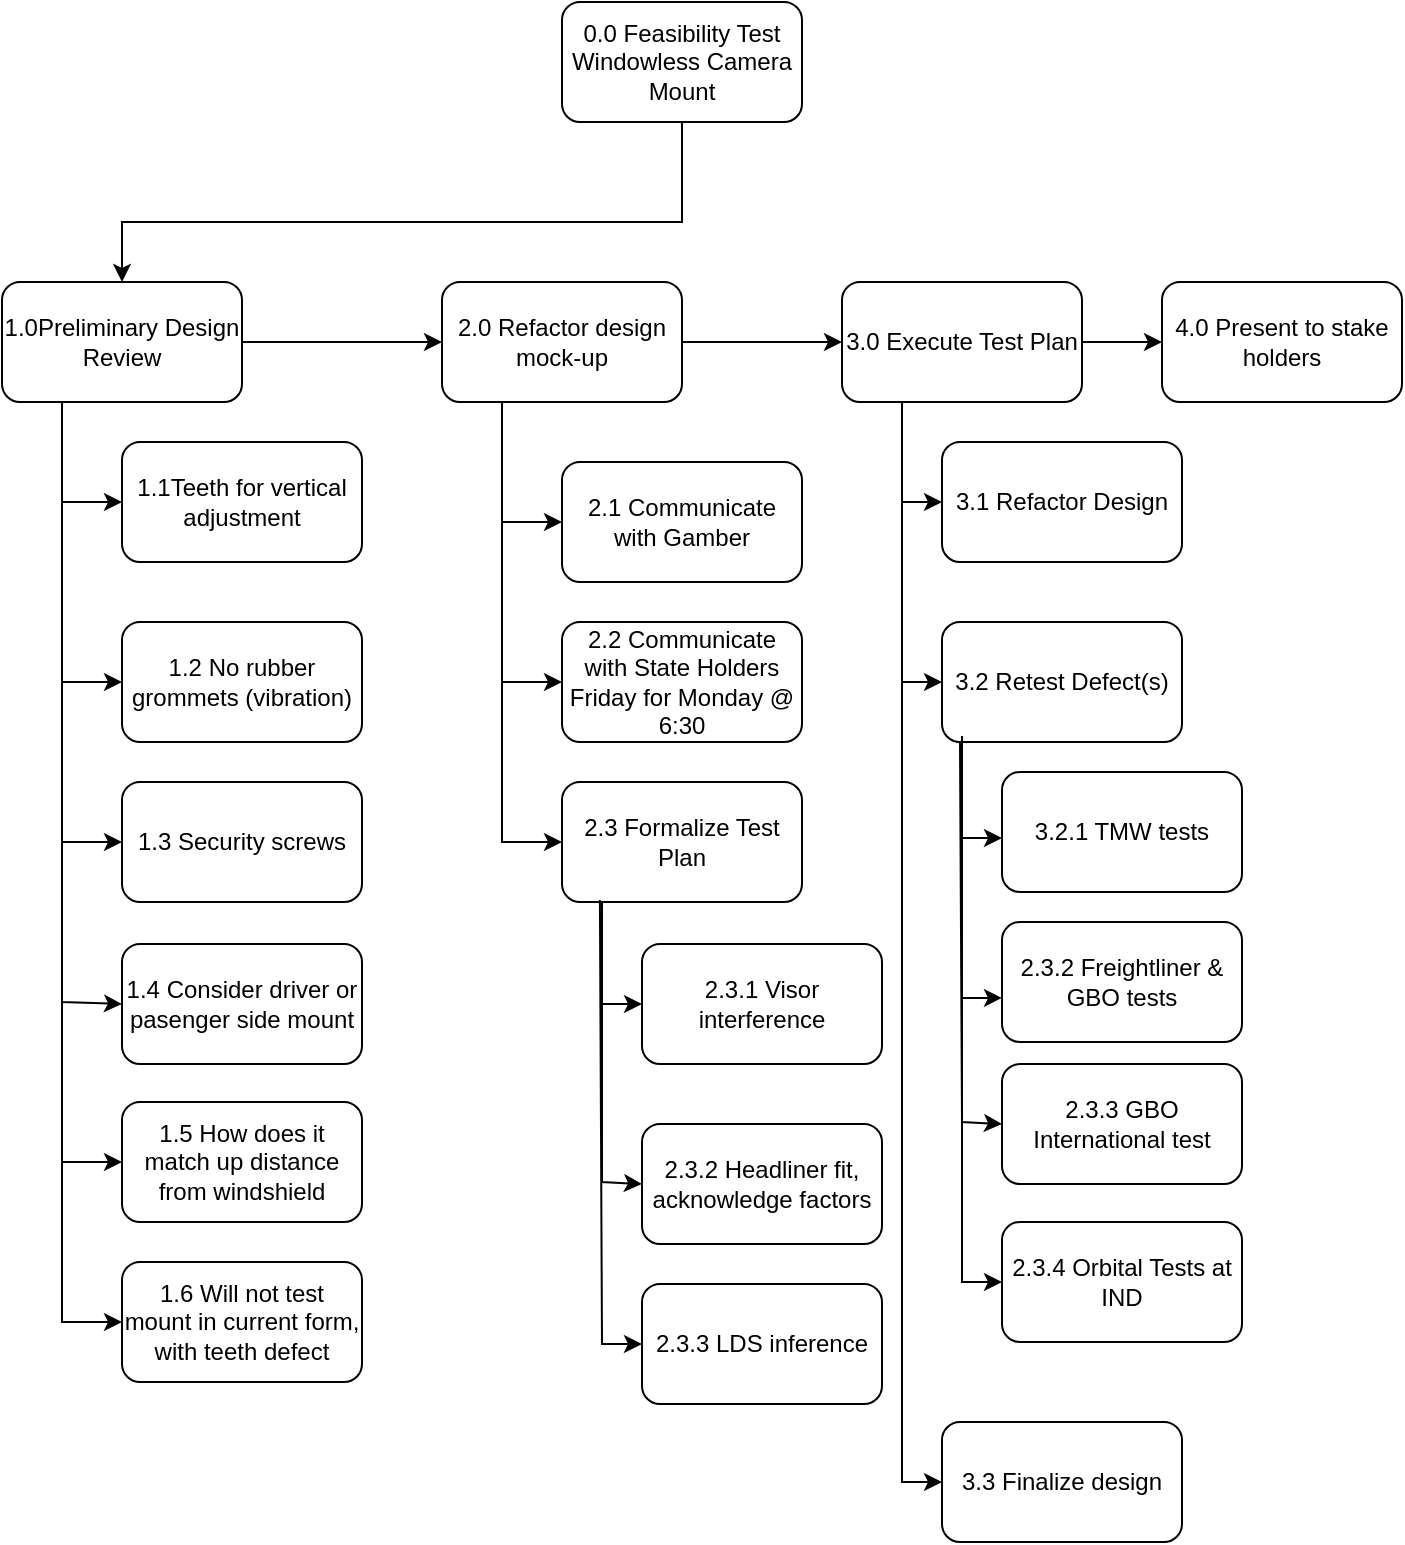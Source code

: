 <mxfile version="21.2.1" type="github">
  <diagram id="sLS-73hQYP4_PXArHwRC" name="Page-1">
    <mxGraphModel dx="1434" dy="731" grid="1" gridSize="10" guides="1" tooltips="1" connect="1" arrows="1" fold="1" page="1" pageScale="1" pageWidth="850" pageHeight="1100" math="0" shadow="0">
      <root>
        <mxCell id="0" />
        <mxCell id="1" parent="0" />
        <mxCell id="aQyrfLhu9ppQ08sMnFnw-1" value="0.0 Feasibility Test Windowless Camera Mount" style="rounded=1;whiteSpace=wrap;html=1;" parent="1" vertex="1">
          <mxGeometry x="380" y="90" width="120" height="60" as="geometry" />
        </mxCell>
        <mxCell id="aQyrfLhu9ppQ08sMnFnw-2" value="1.0Preliminary Design Review" style="rounded=1;whiteSpace=wrap;html=1;" parent="1" vertex="1">
          <mxGeometry x="100" y="230" width="120" height="60" as="geometry" />
        </mxCell>
        <mxCell id="aQyrfLhu9ppQ08sMnFnw-3" value="2.3 Formalize Test Plan" style="rounded=1;whiteSpace=wrap;html=1;" parent="1" vertex="1">
          <mxGeometry x="380" y="480" width="120" height="60" as="geometry" />
        </mxCell>
        <mxCell id="aQyrfLhu9ppQ08sMnFnw-4" value="3.0 Execute Test Plan" style="rounded=1;whiteSpace=wrap;html=1;" parent="1" vertex="1">
          <mxGeometry x="520" y="230" width="120" height="60" as="geometry" />
        </mxCell>
        <mxCell id="aQyrfLhu9ppQ08sMnFnw-5" value="2.0 Refactor design mock-up" style="rounded=1;whiteSpace=wrap;html=1;" parent="1" vertex="1">
          <mxGeometry x="320" y="230" width="120" height="60" as="geometry" />
        </mxCell>
        <mxCell id="aQyrfLhu9ppQ08sMnFnw-6" value="2.1 Communicate with Gamber" style="rounded=1;whiteSpace=wrap;html=1;" parent="1" vertex="1">
          <mxGeometry x="380" y="320" width="120" height="60" as="geometry" />
        </mxCell>
        <mxCell id="aQyrfLhu9ppQ08sMnFnw-7" value="" style="endArrow=classic;html=1;rounded=0;exitX=1;exitY=0.5;exitDx=0;exitDy=0;entryX=0;entryY=0.5;entryDx=0;entryDy=0;" parent="1" source="aQyrfLhu9ppQ08sMnFnw-2" target="aQyrfLhu9ppQ08sMnFnw-5" edge="1">
          <mxGeometry width="50" height="50" relative="1" as="geometry">
            <mxPoint x="400" y="380" as="sourcePoint" />
            <mxPoint x="450" y="330" as="targetPoint" />
          </mxGeometry>
        </mxCell>
        <mxCell id="aQyrfLhu9ppQ08sMnFnw-8" value="2.2 Communicate with State Holders Friday for Monday @ 6:30" style="rounded=1;whiteSpace=wrap;html=1;" parent="1" vertex="1">
          <mxGeometry x="380" y="400" width="120" height="60" as="geometry" />
        </mxCell>
        <mxCell id="aQyrfLhu9ppQ08sMnFnw-9" value="3.1 Refactor Design" style="rounded=1;whiteSpace=wrap;html=1;" parent="1" vertex="1">
          <mxGeometry x="570" y="310" width="120" height="60" as="geometry" />
        </mxCell>
        <mxCell id="aQyrfLhu9ppQ08sMnFnw-10" value="3.2 Retest Defect(s)" style="rounded=1;whiteSpace=wrap;html=1;" parent="1" vertex="1">
          <mxGeometry x="570" y="400" width="120" height="60" as="geometry" />
        </mxCell>
        <mxCell id="aQyrfLhu9ppQ08sMnFnw-11" value="4.0 Present to stake holders" style="rounded=1;whiteSpace=wrap;html=1;" parent="1" vertex="1">
          <mxGeometry x="680" y="230" width="120" height="60" as="geometry" />
        </mxCell>
        <mxCell id="aQyrfLhu9ppQ08sMnFnw-12" value="3.3 Finalize design" style="rounded=1;whiteSpace=wrap;html=1;" parent="1" vertex="1">
          <mxGeometry x="570" y="800" width="120" height="60" as="geometry" />
        </mxCell>
        <mxCell id="aQyrfLhu9ppQ08sMnFnw-13" value="1.1Teeth for vertical adjustment" style="rounded=1;whiteSpace=wrap;html=1;" parent="1" vertex="1">
          <mxGeometry x="160" y="310" width="120" height="60" as="geometry" />
        </mxCell>
        <mxCell id="aQyrfLhu9ppQ08sMnFnw-14" value="1.2 No rubber grommets (vibration)" style="rounded=1;whiteSpace=wrap;html=1;" parent="1" vertex="1">
          <mxGeometry x="160" y="400" width="120" height="60" as="geometry" />
        </mxCell>
        <mxCell id="aQyrfLhu9ppQ08sMnFnw-15" value="1.3 Security screws" style="rounded=1;whiteSpace=wrap;html=1;" parent="1" vertex="1">
          <mxGeometry x="160" y="480" width="120" height="60" as="geometry" />
        </mxCell>
        <mxCell id="aQyrfLhu9ppQ08sMnFnw-16" value="2.3.1 Visor interference" style="rounded=1;whiteSpace=wrap;html=1;" parent="1" vertex="1">
          <mxGeometry x="420" y="561.02" width="120" height="60" as="geometry" />
        </mxCell>
        <mxCell id="aQyrfLhu9ppQ08sMnFnw-17" value="2.3.2 Headliner fit, acknowledge factors" style="rounded=1;whiteSpace=wrap;html=1;" parent="1" vertex="1">
          <mxGeometry x="420" y="651.02" width="120" height="60" as="geometry" />
        </mxCell>
        <mxCell id="aQyrfLhu9ppQ08sMnFnw-18" value="2.3.3 LDS inference" style="rounded=1;whiteSpace=wrap;html=1;" parent="1" vertex="1">
          <mxGeometry x="420" y="731.02" width="120" height="60" as="geometry" />
        </mxCell>
        <mxCell id="aQyrfLhu9ppQ08sMnFnw-19" value="" style="endArrow=classic;html=1;rounded=0;exitX=0.25;exitY=1;exitDx=0;exitDy=0;entryX=0;entryY=0.5;entryDx=0;entryDy=0;" parent="1" source="aQyrfLhu9ppQ08sMnFnw-2" target="aQyrfLhu9ppQ08sMnFnw-13" edge="1">
          <mxGeometry width="50" height="50" relative="1" as="geometry">
            <mxPoint x="400" y="250" as="sourcePoint" />
            <mxPoint x="450" y="200" as="targetPoint" />
            <Array as="points">
              <mxPoint x="130" y="340" />
            </Array>
          </mxGeometry>
        </mxCell>
        <mxCell id="aQyrfLhu9ppQ08sMnFnw-20" value="" style="endArrow=classic;html=1;rounded=0;exitX=0.25;exitY=1;exitDx=0;exitDy=0;entryX=0;entryY=0.5;entryDx=0;entryDy=0;" parent="1" source="aQyrfLhu9ppQ08sMnFnw-2" target="aQyrfLhu9ppQ08sMnFnw-14" edge="1">
          <mxGeometry width="50" height="50" relative="1" as="geometry">
            <mxPoint x="400" y="250" as="sourcePoint" />
            <mxPoint x="450" y="200" as="targetPoint" />
            <Array as="points">
              <mxPoint x="130" y="430" />
            </Array>
          </mxGeometry>
        </mxCell>
        <mxCell id="aQyrfLhu9ppQ08sMnFnw-21" value="" style="endArrow=classic;html=1;rounded=0;exitX=0.25;exitY=1;exitDx=0;exitDy=0;entryX=0;entryY=0.5;entryDx=0;entryDy=0;" parent="1" source="aQyrfLhu9ppQ08sMnFnw-2" target="aQyrfLhu9ppQ08sMnFnw-15" edge="1">
          <mxGeometry width="50" height="50" relative="1" as="geometry">
            <mxPoint x="400" y="250" as="sourcePoint" />
            <mxPoint x="150" y="510" as="targetPoint" />
            <Array as="points">
              <mxPoint x="130" y="510" />
            </Array>
          </mxGeometry>
        </mxCell>
        <mxCell id="aQyrfLhu9ppQ08sMnFnw-23" value="" style="endArrow=classic;html=1;rounded=0;exitX=0.25;exitY=1;exitDx=0;exitDy=0;entryX=0;entryY=0.5;entryDx=0;entryDy=0;" parent="1" source="aQyrfLhu9ppQ08sMnFnw-5" target="aQyrfLhu9ppQ08sMnFnw-6" edge="1">
          <mxGeometry width="50" height="50" relative="1" as="geometry">
            <mxPoint x="400" y="540" as="sourcePoint" />
            <mxPoint x="450" y="490" as="targetPoint" />
            <Array as="points">
              <mxPoint x="350" y="350" />
            </Array>
          </mxGeometry>
        </mxCell>
        <mxCell id="aQyrfLhu9ppQ08sMnFnw-24" value="" style="endArrow=classic;html=1;rounded=0;exitX=0.25;exitY=1;exitDx=0;exitDy=0;entryX=0;entryY=0.5;entryDx=0;entryDy=0;" parent="1" source="aQyrfLhu9ppQ08sMnFnw-5" target="aQyrfLhu9ppQ08sMnFnw-8" edge="1">
          <mxGeometry width="50" height="50" relative="1" as="geometry">
            <mxPoint x="400" y="540" as="sourcePoint" />
            <mxPoint x="450" y="490" as="targetPoint" />
            <Array as="points">
              <mxPoint x="350" y="430" />
            </Array>
          </mxGeometry>
        </mxCell>
        <mxCell id="aQyrfLhu9ppQ08sMnFnw-25" value="" style="endArrow=classic;html=1;rounded=0;exitX=0.25;exitY=1;exitDx=0;exitDy=0;entryX=0;entryY=0.5;entryDx=0;entryDy=0;" parent="1" source="aQyrfLhu9ppQ08sMnFnw-5" target="aQyrfLhu9ppQ08sMnFnw-3" edge="1">
          <mxGeometry width="50" height="50" relative="1" as="geometry">
            <mxPoint x="400" y="540" as="sourcePoint" />
            <mxPoint x="450" y="490" as="targetPoint" />
            <Array as="points">
              <mxPoint x="350" y="510" />
            </Array>
          </mxGeometry>
        </mxCell>
        <mxCell id="aQyrfLhu9ppQ08sMnFnw-26" value="" style="endArrow=classic;html=1;rounded=0;entryX=0;entryY=0.5;entryDx=0;entryDy=0;" parent="1" target="aQyrfLhu9ppQ08sMnFnw-16" edge="1">
          <mxGeometry width="50" height="50" relative="1" as="geometry">
            <mxPoint x="400" y="540" as="sourcePoint" />
            <mxPoint x="450" y="790" as="targetPoint" />
            <Array as="points">
              <mxPoint x="400" y="591" />
            </Array>
          </mxGeometry>
        </mxCell>
        <mxCell id="aQyrfLhu9ppQ08sMnFnw-27" value="" style="endArrow=classic;html=1;rounded=0;entryX=0;entryY=0.5;entryDx=0;entryDy=0;" parent="1" target="aQyrfLhu9ppQ08sMnFnw-17" edge="1">
          <mxGeometry width="50" height="50" relative="1" as="geometry">
            <mxPoint x="400" y="540" as="sourcePoint" />
            <mxPoint x="450" y="790" as="targetPoint" />
            <Array as="points">
              <mxPoint x="400" y="680" />
            </Array>
          </mxGeometry>
        </mxCell>
        <mxCell id="aQyrfLhu9ppQ08sMnFnw-28" value="" style="endArrow=classic;html=1;rounded=0;entryX=0;entryY=0.5;entryDx=0;entryDy=0;exitX=0.158;exitY=0.983;exitDx=0;exitDy=0;exitPerimeter=0;" parent="1" source="aQyrfLhu9ppQ08sMnFnw-3" target="aQyrfLhu9ppQ08sMnFnw-18" edge="1">
          <mxGeometry width="50" height="50" relative="1" as="geometry">
            <mxPoint x="370" y="550" as="sourcePoint" />
            <mxPoint x="450" y="521.02" as="targetPoint" />
            <Array as="points">
              <mxPoint x="400" y="761" />
            </Array>
          </mxGeometry>
        </mxCell>
        <mxCell id="aQyrfLhu9ppQ08sMnFnw-30" value="" style="endArrow=classic;html=1;rounded=0;exitX=0.25;exitY=1;exitDx=0;exitDy=0;entryX=0;entryY=0.5;entryDx=0;entryDy=0;" parent="1" source="aQyrfLhu9ppQ08sMnFnw-4" target="aQyrfLhu9ppQ08sMnFnw-9" edge="1">
          <mxGeometry width="50" height="50" relative="1" as="geometry">
            <mxPoint x="400" y="840" as="sourcePoint" />
            <mxPoint x="450" y="790" as="targetPoint" />
            <Array as="points">
              <mxPoint x="550" y="340" />
            </Array>
          </mxGeometry>
        </mxCell>
        <mxCell id="aQyrfLhu9ppQ08sMnFnw-31" value="" style="endArrow=classic;html=1;rounded=0;exitX=0.25;exitY=1;exitDx=0;exitDy=0;entryX=0;entryY=0.5;entryDx=0;entryDy=0;" parent="1" source="aQyrfLhu9ppQ08sMnFnw-4" target="aQyrfLhu9ppQ08sMnFnw-10" edge="1">
          <mxGeometry width="50" height="50" relative="1" as="geometry">
            <mxPoint x="400" y="840" as="sourcePoint" />
            <mxPoint x="450" y="790" as="targetPoint" />
            <Array as="points">
              <mxPoint x="550" y="430" />
            </Array>
          </mxGeometry>
        </mxCell>
        <mxCell id="aQyrfLhu9ppQ08sMnFnw-35" value="" style="endArrow=classic;html=1;rounded=0;exitX=0.25;exitY=1;exitDx=0;exitDy=0;entryX=0;entryY=0.5;entryDx=0;entryDy=0;" parent="1" source="aQyrfLhu9ppQ08sMnFnw-4" target="aQyrfLhu9ppQ08sMnFnw-12" edge="1">
          <mxGeometry width="50" height="50" relative="1" as="geometry">
            <mxPoint x="560" y="300" as="sourcePoint" />
            <mxPoint x="580" y="440" as="targetPoint" />
            <Array as="points">
              <mxPoint x="550" y="830" />
            </Array>
          </mxGeometry>
        </mxCell>
        <mxCell id="aQyrfLhu9ppQ08sMnFnw-36" value="" style="endArrow=classic;html=1;rounded=0;exitX=1;exitY=0.5;exitDx=0;exitDy=0;entryX=0;entryY=0.5;entryDx=0;entryDy=0;" parent="1" source="aQyrfLhu9ppQ08sMnFnw-4" target="aQyrfLhu9ppQ08sMnFnw-11" edge="1">
          <mxGeometry width="50" height="50" relative="1" as="geometry">
            <mxPoint x="400" y="390" as="sourcePoint" />
            <mxPoint x="450" y="340" as="targetPoint" />
          </mxGeometry>
        </mxCell>
        <mxCell id="aQyrfLhu9ppQ08sMnFnw-37" value="" style="endArrow=classic;html=1;rounded=0;exitX=1;exitY=0.5;exitDx=0;exitDy=0;entryX=0;entryY=0.5;entryDx=0;entryDy=0;" parent="1" source="aQyrfLhu9ppQ08sMnFnw-5" target="aQyrfLhu9ppQ08sMnFnw-4" edge="1">
          <mxGeometry width="50" height="50" relative="1" as="geometry">
            <mxPoint x="400" y="590" as="sourcePoint" />
            <mxPoint x="450" y="540" as="targetPoint" />
          </mxGeometry>
        </mxCell>
        <mxCell id="aQyrfLhu9ppQ08sMnFnw-40" value="1.4 Consider driver or pasenger side mount" style="rounded=1;whiteSpace=wrap;html=1;" parent="1" vertex="1">
          <mxGeometry x="160" y="561" width="120" height="60" as="geometry" />
        </mxCell>
        <mxCell id="aQyrfLhu9ppQ08sMnFnw-41" value="1.5 How does it match up distance from windshield" style="rounded=1;whiteSpace=wrap;html=1;" parent="1" vertex="1">
          <mxGeometry x="160" y="640" width="120" height="60" as="geometry" />
        </mxCell>
        <mxCell id="aQyrfLhu9ppQ08sMnFnw-42" value="1.6 Will not test mount in current form, with teeth defect" style="rounded=1;whiteSpace=wrap;html=1;" parent="1" vertex="1">
          <mxGeometry x="160" y="720" width="120" height="60" as="geometry" />
        </mxCell>
        <mxCell id="aQyrfLhu9ppQ08sMnFnw-43" value="" style="endArrow=classic;html=1;rounded=0;exitX=0.25;exitY=1;exitDx=0;exitDy=0;entryX=0;entryY=0.5;entryDx=0;entryDy=0;" parent="1" source="aQyrfLhu9ppQ08sMnFnw-2" target="aQyrfLhu9ppQ08sMnFnw-40" edge="1">
          <mxGeometry width="50" height="50" relative="1" as="geometry">
            <mxPoint x="90" y="350" as="sourcePoint" />
            <mxPoint x="140" y="300" as="targetPoint" />
            <Array as="points">
              <mxPoint x="130" y="590" />
            </Array>
          </mxGeometry>
        </mxCell>
        <mxCell id="aQyrfLhu9ppQ08sMnFnw-44" value="" style="endArrow=classic;html=1;rounded=0;entryX=0;entryY=0.5;entryDx=0;entryDy=0;" parent="1" target="aQyrfLhu9ppQ08sMnFnw-41" edge="1">
          <mxGeometry width="50" height="50" relative="1" as="geometry">
            <mxPoint x="130" y="290" as="sourcePoint" />
            <mxPoint x="460" y="500" as="targetPoint" />
            <Array as="points">
              <mxPoint x="130" y="670" />
            </Array>
          </mxGeometry>
        </mxCell>
        <mxCell id="aQyrfLhu9ppQ08sMnFnw-45" value="" style="endArrow=classic;html=1;rounded=0;entryX=0;entryY=0.5;entryDx=0;entryDy=0;" parent="1" target="aQyrfLhu9ppQ08sMnFnw-42" edge="1">
          <mxGeometry width="50" height="50" relative="1" as="geometry">
            <mxPoint x="130" y="290" as="sourcePoint" />
            <mxPoint x="460" y="500" as="targetPoint" />
            <Array as="points">
              <mxPoint x="130" y="750" />
            </Array>
          </mxGeometry>
        </mxCell>
        <mxCell id="aQyrfLhu9ppQ08sMnFnw-46" value="" style="endArrow=classic;html=1;rounded=0;exitX=0.5;exitY=1;exitDx=0;exitDy=0;entryX=0.5;entryY=0;entryDx=0;entryDy=0;" parent="1" source="aQyrfLhu9ppQ08sMnFnw-1" target="aQyrfLhu9ppQ08sMnFnw-2" edge="1">
          <mxGeometry width="50" height="50" relative="1" as="geometry">
            <mxPoint x="330" y="530" as="sourcePoint" />
            <mxPoint x="380" y="480" as="targetPoint" />
            <Array as="points">
              <mxPoint x="440" y="200" />
              <mxPoint x="160" y="200" />
            </Array>
          </mxGeometry>
        </mxCell>
        <mxCell id="hG-woc-5Yxv-D7Pc0t1h-1" value="3.2.1 TMW tests" style="rounded=1;whiteSpace=wrap;html=1;" parent="1" vertex="1">
          <mxGeometry x="600" y="475" width="120" height="60" as="geometry" />
        </mxCell>
        <mxCell id="hG-woc-5Yxv-D7Pc0t1h-2" value="2.3.2 Freightliner &amp;amp; GBO tests" style="rounded=1;whiteSpace=wrap;html=1;" parent="1" vertex="1">
          <mxGeometry x="600" y="550" width="120" height="60" as="geometry" />
        </mxCell>
        <mxCell id="hG-woc-5Yxv-D7Pc0t1h-3" value="2.3.4 Orbital Tests at IND" style="rounded=1;whiteSpace=wrap;html=1;" parent="1" vertex="1">
          <mxGeometry x="600" y="700" width="120" height="60" as="geometry" />
        </mxCell>
        <mxCell id="hG-woc-5Yxv-D7Pc0t1h-4" value="" style="endArrow=classic;html=1;rounded=0;entryX=0;entryY=0.617;entryDx=0;entryDy=0;entryPerimeter=0;" parent="1" edge="1">
          <mxGeometry width="50" height="50" relative="1" as="geometry">
            <mxPoint x="580" y="457" as="sourcePoint" />
            <mxPoint x="600" y="508.02" as="targetPoint" />
            <Array as="points">
              <mxPoint x="580" y="508" />
            </Array>
          </mxGeometry>
        </mxCell>
        <mxCell id="hG-woc-5Yxv-D7Pc0t1h-5" value="" style="endArrow=classic;html=1;rounded=0;entryX=0;entryY=0.633;entryDx=0;entryDy=0;entryPerimeter=0;" parent="1" edge="1" target="hG-woc-5Yxv-D7Pc0t1h-2">
          <mxGeometry width="50" height="50" relative="1" as="geometry">
            <mxPoint x="580" y="461" as="sourcePoint" />
            <mxPoint x="600" y="602" as="targetPoint" />
            <Array as="points">
              <mxPoint x="580" y="588" />
            </Array>
          </mxGeometry>
        </mxCell>
        <mxCell id="hG-woc-5Yxv-D7Pc0t1h-6" value="" style="endArrow=classic;html=1;rounded=0;entryX=0;entryY=0.5;entryDx=0;entryDy=0;exitX=0.158;exitY=0.983;exitDx=0;exitDy=0;exitPerimeter=0;" parent="1" edge="1" target="LBSMLBqL5YbFr_8u37sP-1">
          <mxGeometry width="50" height="50" relative="1" as="geometry">
            <mxPoint x="579" y="460" as="sourcePoint" />
            <mxPoint x="600" y="682" as="targetPoint" />
            <Array as="points">
              <mxPoint x="580" y="650" />
            </Array>
          </mxGeometry>
        </mxCell>
        <mxCell id="LBSMLBqL5YbFr_8u37sP-1" value="2.3.3 GBO International test" style="rounded=1;whiteSpace=wrap;html=1;" vertex="1" parent="1">
          <mxGeometry x="600" y="621.02" width="120" height="60" as="geometry" />
        </mxCell>
        <mxCell id="LBSMLBqL5YbFr_8u37sP-2" value="" style="endArrow=classic;html=1;rounded=0;entryX=0;entryY=0.5;entryDx=0;entryDy=0;" edge="1" parent="1" target="hG-woc-5Yxv-D7Pc0t1h-3">
          <mxGeometry width="50" height="50" relative="1" as="geometry">
            <mxPoint x="580" y="470" as="sourcePoint" />
            <mxPoint x="430" y="771" as="targetPoint" />
            <Array as="points">
              <mxPoint x="580" y="730" />
            </Array>
          </mxGeometry>
        </mxCell>
      </root>
    </mxGraphModel>
  </diagram>
</mxfile>
